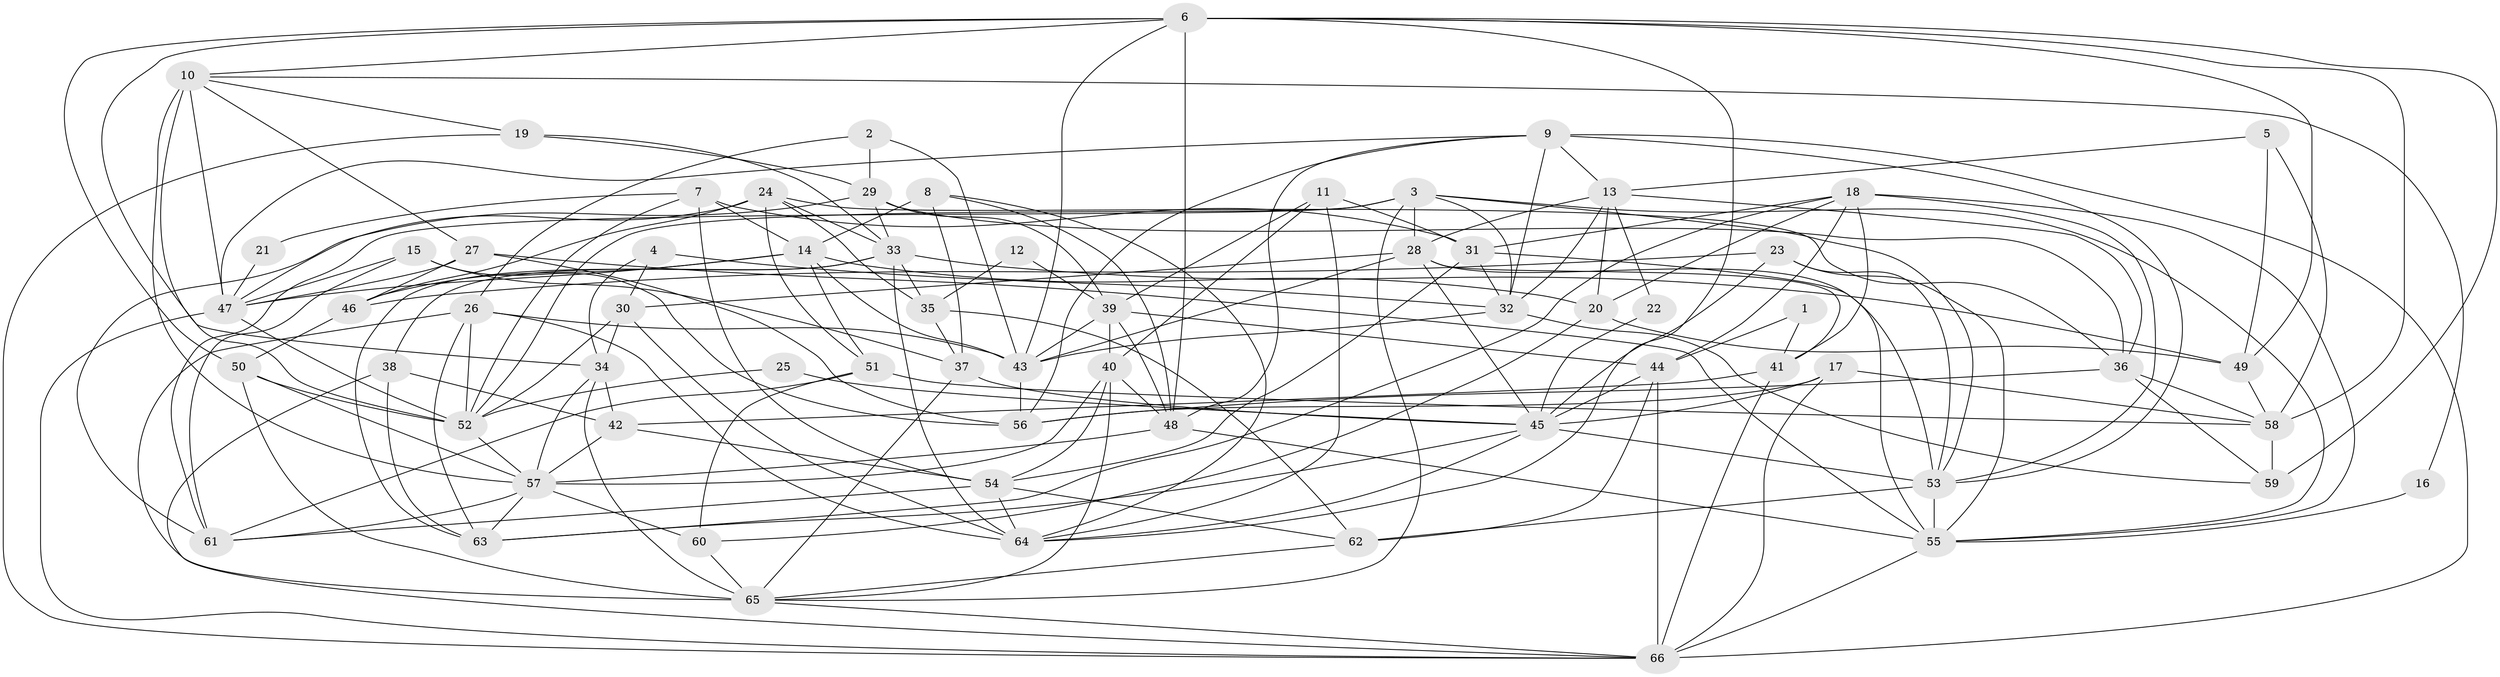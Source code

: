// original degree distribution, {5: 0.20610687022900764, 2: 0.11450381679389313, 3: 0.24427480916030533, 4: 0.3282442748091603, 6: 0.061068702290076333, 7: 0.03816793893129771, 8: 0.007633587786259542}
// Generated by graph-tools (version 1.1) at 2025/26/03/09/25 03:26:13]
// undirected, 66 vertices, 189 edges
graph export_dot {
graph [start="1"]
  node [color=gray90,style=filled];
  1;
  2;
  3;
  4;
  5;
  6;
  7;
  8;
  9;
  10;
  11;
  12;
  13;
  14;
  15;
  16;
  17;
  18;
  19;
  20;
  21;
  22;
  23;
  24;
  25;
  26;
  27;
  28;
  29;
  30;
  31;
  32;
  33;
  34;
  35;
  36;
  37;
  38;
  39;
  40;
  41;
  42;
  43;
  44;
  45;
  46;
  47;
  48;
  49;
  50;
  51;
  52;
  53;
  54;
  55;
  56;
  57;
  58;
  59;
  60;
  61;
  62;
  63;
  64;
  65;
  66;
  1 -- 41 [weight=1.0];
  1 -- 44 [weight=1.0];
  2 -- 26 [weight=1.0];
  2 -- 29 [weight=1.0];
  2 -- 43 [weight=1.0];
  3 -- 28 [weight=1.0];
  3 -- 32 [weight=1.0];
  3 -- 52 [weight=1.0];
  3 -- 53 [weight=1.0];
  3 -- 55 [weight=1.0];
  3 -- 61 [weight=1.0];
  3 -- 65 [weight=1.0];
  4 -- 30 [weight=1.0];
  4 -- 32 [weight=1.0];
  4 -- 34 [weight=1.0];
  5 -- 13 [weight=1.0];
  5 -- 49 [weight=1.0];
  5 -- 58 [weight=1.0];
  6 -- 10 [weight=1.0];
  6 -- 43 [weight=1.0];
  6 -- 48 [weight=2.0];
  6 -- 49 [weight=1.0];
  6 -- 50 [weight=1.0];
  6 -- 52 [weight=1.0];
  6 -- 58 [weight=1.0];
  6 -- 59 [weight=1.0];
  6 -- 64 [weight=1.0];
  7 -- 14 [weight=1.0];
  7 -- 21 [weight=1.0];
  7 -- 31 [weight=1.0];
  7 -- 52 [weight=1.0];
  7 -- 54 [weight=2.0];
  8 -- 14 [weight=1.0];
  8 -- 37 [weight=1.0];
  8 -- 48 [weight=1.0];
  8 -- 64 [weight=1.0];
  9 -- 13 [weight=1.0];
  9 -- 32 [weight=1.0];
  9 -- 47 [weight=1.0];
  9 -- 48 [weight=1.0];
  9 -- 53 [weight=1.0];
  9 -- 56 [weight=1.0];
  9 -- 66 [weight=1.0];
  10 -- 16 [weight=1.0];
  10 -- 19 [weight=1.0];
  10 -- 27 [weight=1.0];
  10 -- 34 [weight=1.0];
  10 -- 47 [weight=1.0];
  10 -- 57 [weight=1.0];
  11 -- 31 [weight=1.0];
  11 -- 39 [weight=1.0];
  11 -- 40 [weight=1.0];
  11 -- 64 [weight=1.0];
  12 -- 35 [weight=1.0];
  12 -- 39 [weight=1.0];
  13 -- 20 [weight=1.0];
  13 -- 22 [weight=1.0];
  13 -- 28 [weight=1.0];
  13 -- 32 [weight=1.0];
  13 -- 36 [weight=1.0];
  14 -- 20 [weight=1.0];
  14 -- 43 [weight=1.0];
  14 -- 46 [weight=1.0];
  14 -- 47 [weight=1.0];
  14 -- 51 [weight=1.0];
  15 -- 37 [weight=1.0];
  15 -- 47 [weight=1.0];
  15 -- 56 [weight=1.0];
  15 -- 61 [weight=1.0];
  16 -- 55 [weight=1.0];
  17 -- 45 [weight=1.0];
  17 -- 56 [weight=1.0];
  17 -- 58 [weight=1.0];
  17 -- 66 [weight=1.0];
  18 -- 20 [weight=1.0];
  18 -- 31 [weight=1.0];
  18 -- 41 [weight=1.0];
  18 -- 44 [weight=1.0];
  18 -- 53 [weight=1.0];
  18 -- 55 [weight=1.0];
  18 -- 63 [weight=1.0];
  19 -- 29 [weight=1.0];
  19 -- 33 [weight=1.0];
  19 -- 66 [weight=1.0];
  20 -- 49 [weight=1.0];
  20 -- 60 [weight=1.0];
  21 -- 47 [weight=1.0];
  22 -- 45 [weight=1.0];
  23 -- 45 [weight=1.0];
  23 -- 46 [weight=1.0];
  23 -- 53 [weight=1.0];
  23 -- 55 [weight=1.0];
  24 -- 33 [weight=1.0];
  24 -- 35 [weight=1.0];
  24 -- 36 [weight=1.0];
  24 -- 46 [weight=1.0];
  24 -- 47 [weight=1.0];
  24 -- 51 [weight=1.0];
  25 -- 45 [weight=1.0];
  25 -- 52 [weight=1.0];
  26 -- 43 [weight=1.0];
  26 -- 52 [weight=1.0];
  26 -- 63 [weight=1.0];
  26 -- 64 [weight=1.0];
  26 -- 65 [weight=1.0];
  27 -- 46 [weight=1.0];
  27 -- 47 [weight=1.0];
  27 -- 55 [weight=1.0];
  27 -- 56 [weight=1.0];
  28 -- 30 [weight=2.0];
  28 -- 41 [weight=1.0];
  28 -- 43 [weight=1.0];
  28 -- 45 [weight=1.0];
  28 -- 53 [weight=1.0];
  29 -- 33 [weight=1.0];
  29 -- 36 [weight=1.0];
  29 -- 39 [weight=1.0];
  29 -- 61 [weight=1.0];
  30 -- 34 [weight=1.0];
  30 -- 52 [weight=1.0];
  30 -- 64 [weight=1.0];
  31 -- 32 [weight=1.0];
  31 -- 54 [weight=1.0];
  31 -- 55 [weight=1.0];
  32 -- 43 [weight=1.0];
  32 -- 59 [weight=1.0];
  33 -- 35 [weight=1.0];
  33 -- 38 [weight=1.0];
  33 -- 49 [weight=1.0];
  33 -- 63 [weight=1.0];
  33 -- 64 [weight=1.0];
  34 -- 42 [weight=1.0];
  34 -- 57 [weight=1.0];
  34 -- 65 [weight=1.0];
  35 -- 37 [weight=1.0];
  35 -- 62 [weight=1.0];
  36 -- 56 [weight=1.0];
  36 -- 58 [weight=2.0];
  36 -- 59 [weight=1.0];
  37 -- 45 [weight=1.0];
  37 -- 65 [weight=2.0];
  38 -- 42 [weight=1.0];
  38 -- 63 [weight=1.0];
  38 -- 66 [weight=1.0];
  39 -- 40 [weight=1.0];
  39 -- 43 [weight=1.0];
  39 -- 44 [weight=1.0];
  39 -- 48 [weight=1.0];
  40 -- 48 [weight=1.0];
  40 -- 54 [weight=1.0];
  40 -- 57 [weight=1.0];
  40 -- 65 [weight=1.0];
  41 -- 42 [weight=1.0];
  41 -- 66 [weight=1.0];
  42 -- 54 [weight=1.0];
  42 -- 57 [weight=1.0];
  43 -- 56 [weight=1.0];
  44 -- 45 [weight=1.0];
  44 -- 62 [weight=1.0];
  44 -- 66 [weight=1.0];
  45 -- 53 [weight=2.0];
  45 -- 63 [weight=1.0];
  45 -- 64 [weight=1.0];
  46 -- 50 [weight=1.0];
  47 -- 52 [weight=1.0];
  47 -- 66 [weight=1.0];
  48 -- 55 [weight=1.0];
  48 -- 57 [weight=1.0];
  49 -- 58 [weight=1.0];
  50 -- 52 [weight=1.0];
  50 -- 57 [weight=1.0];
  50 -- 65 [weight=1.0];
  51 -- 58 [weight=1.0];
  51 -- 60 [weight=1.0];
  51 -- 61 [weight=1.0];
  52 -- 57 [weight=1.0];
  53 -- 55 [weight=1.0];
  53 -- 62 [weight=1.0];
  54 -- 61 [weight=1.0];
  54 -- 62 [weight=1.0];
  54 -- 64 [weight=1.0];
  55 -- 66 [weight=1.0];
  57 -- 60 [weight=1.0];
  57 -- 61 [weight=1.0];
  57 -- 63 [weight=1.0];
  58 -- 59 [weight=2.0];
  60 -- 65 [weight=1.0];
  62 -- 65 [weight=1.0];
  65 -- 66 [weight=1.0];
}
